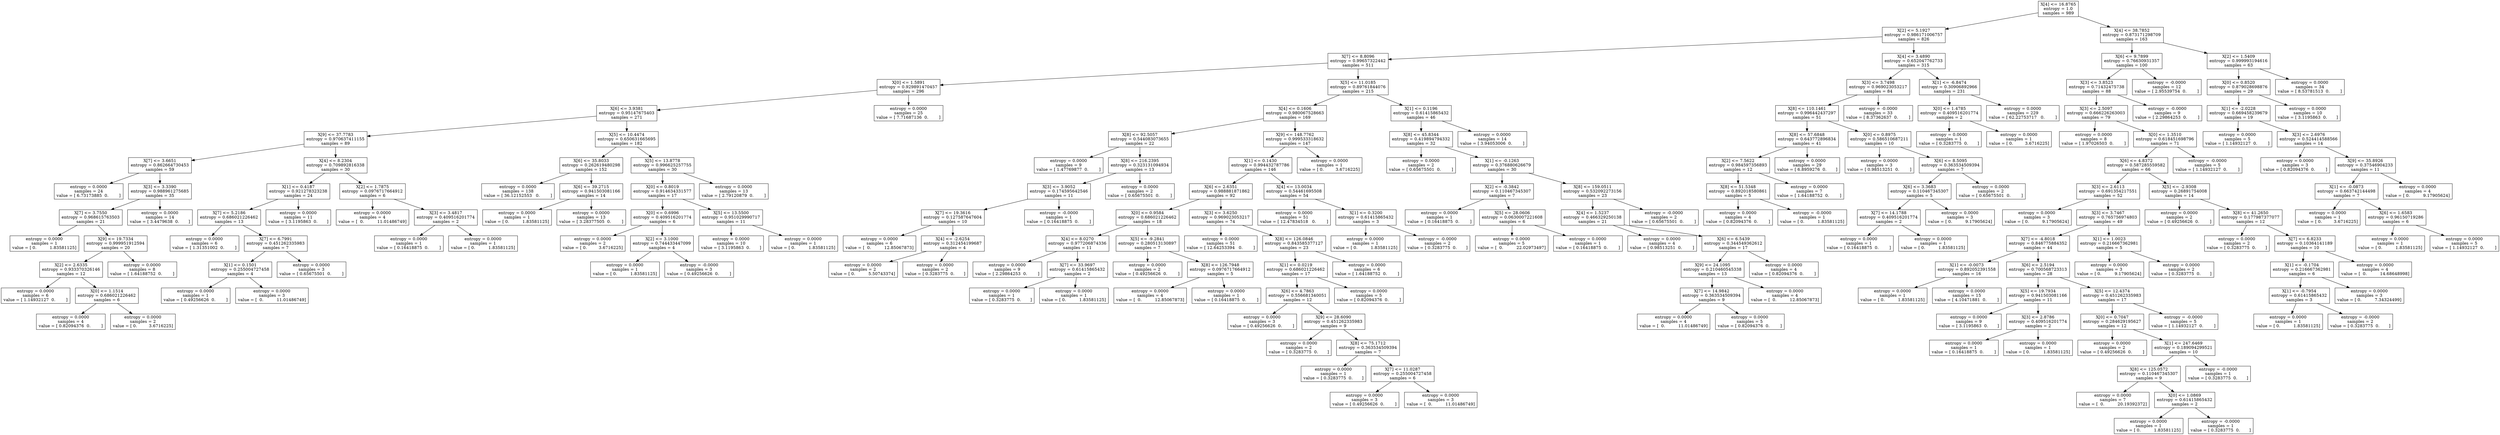 digraph Tree {
0 [label="X[4] <= 16.8765\nentropy = 1.0\nsamples = 989", shape="box"] ;
1 [label="X[2] <= 5.1927\nentropy = 0.986171006757\nsamples = 826", shape="box"] ;
0 -> 1 ;
2 [label="X[7] <= 8.8096\nentropy = 0.99657322442\nsamples = 511", shape="box"] ;
1 -> 2 ;
3 [label="X[0] <= 1.5891\nentropy = 0.929891470457\nsamples = 296", shape="box"] ;
2 -> 3 ;
4 [label="X[6] <= 3.9381\nentropy = 0.95147675403\nsamples = 271", shape="box"] ;
3 -> 4 ;
5 [label="X[9] <= 37.7783\nentropy = 0.970637411155\nsamples = 89", shape="box"] ;
4 -> 5 ;
6 [label="X[7] <= 3.6651\nentropy = 0.862664730453\nsamples = 59", shape="box"] ;
5 -> 6 ;
7 [label="entropy = 0.0000\nsamples = 24\nvalue = [ 6.73173885  0.        ]", shape="box"] ;
6 -> 7 ;
8 [label="X[3] <= 3.3390\nentropy = 0.988961275685\nsamples = 35", shape="box"] ;
6 -> 8 ;
9 [label="X[7] <= 3.7550\nentropy = 0.968615763503\nsamples = 21", shape="box"] ;
8 -> 9 ;
10 [label="entropy = 0.0000\nsamples = 1\nvalue = [ 0.          1.83581125]", shape="box"] ;
9 -> 10 ;
11 [label="X[9] <= 19.7334\nentropy = 0.999951912594\nsamples = 20", shape="box"] ;
9 -> 11 ;
12 [label="X[2] <= 2.6335\nentropy = 0.933370326146\nsamples = 12", shape="box"] ;
11 -> 12 ;
13 [label="entropy = 0.0000\nsamples = 6\nvalue = [ 1.14932127  0.        ]", shape="box"] ;
12 -> 13 ;
14 [label="X[0] <= 1.1514\nentropy = 0.686021226462\nsamples = 6", shape="box"] ;
12 -> 14 ;
15 [label="entropy = 0.0000\nsamples = 4\nvalue = [ 0.82094376  0.        ]", shape="box"] ;
14 -> 15 ;
16 [label="entropy = 0.0000\nsamples = 2\nvalue = [ 0.         3.6716225]", shape="box"] ;
14 -> 16 ;
17 [label="entropy = 0.0000\nsamples = 8\nvalue = [ 1.64188752  0.        ]", shape="box"] ;
11 -> 17 ;
18 [label="entropy = 0.0000\nsamples = 14\nvalue = [ 3.4479638  0.       ]", shape="box"] ;
8 -> 18 ;
19 [label="X[4] <= 8.2304\nentropy = 0.709892816338\nsamples = 30", shape="box"] ;
5 -> 19 ;
20 [label="X[1] <= 0.4187\nentropy = 0.921278323238\nsamples = 24", shape="box"] ;
19 -> 20 ;
21 [label="X[7] <= 5.2186\nentropy = 0.686021226462\nsamples = 13", shape="box"] ;
20 -> 21 ;
22 [label="entropy = 0.0000\nsamples = 6\nvalue = [ 1.31351002  0.        ]", shape="box"] ;
21 -> 22 ;
23 [label="X[7] <= 6.7991\nentropy = 0.451262335983\nsamples = 7", shape="box"] ;
21 -> 23 ;
24 [label="X[1] <= 0.1501\nentropy = 0.255004727458\nsamples = 4", shape="box"] ;
23 -> 24 ;
25 [label="entropy = 0.0000\nsamples = 1\nvalue = [ 0.49256626  0.        ]", shape="box"] ;
24 -> 25 ;
26 [label="entropy = 0.0000\nsamples = 3\nvalue = [  0.          11.01486749]", shape="box"] ;
24 -> 26 ;
27 [label="entropy = 0.0000\nsamples = 3\nvalue = [ 0.65675501  0.        ]", shape="box"] ;
23 -> 27 ;
28 [label="entropy = 0.0000\nsamples = 11\nvalue = [ 3.1195863  0.       ]", shape="box"] ;
20 -> 28 ;
29 [label="X[2] <= 1.7875\nentropy = 0.0976717664912\nsamples = 6", shape="box"] ;
19 -> 29 ;
30 [label="entropy = 0.0000\nsamples = 4\nvalue = [  0.          11.01486749]", shape="box"] ;
29 -> 30 ;
31 [label="X[3] <= 3.4817\nentropy = 0.409516201774\nsamples = 2", shape="box"] ;
29 -> 31 ;
32 [label="entropy = 0.0000\nsamples = 1\nvalue = [ 0.16418875  0.        ]", shape="box"] ;
31 -> 32 ;
33 [label="entropy = 0.0000\nsamples = 1\nvalue = [ 0.          1.83581125]", shape="box"] ;
31 -> 33 ;
34 [label="X[5] <= 10.4474\nentropy = 0.650631665695\nsamples = 182", shape="box"] ;
4 -> 34 ;
35 [label="X[6] <= 35.8033\nentropy = 0.262619480298\nsamples = 152", shape="box"] ;
34 -> 35 ;
36 [label="entropy = 0.0000\nsamples = 138\nvalue = [ 36.12152553   0.        ]", shape="box"] ;
35 -> 36 ;
37 [label="X[6] <= 39.2715\nentropy = 0.941503081166\nsamples = 14", shape="box"] ;
35 -> 37 ;
38 [label="entropy = 0.0000\nsamples = 1\nvalue = [ 0.          1.83581125]", shape="box"] ;
37 -> 38 ;
39 [label="entropy = 0.0000\nsamples = 13\nvalue = [ 3.28377505  0.        ]", shape="box"] ;
37 -> 39 ;
40 [label="X[5] <= 13.8778\nentropy = 0.996625257755\nsamples = 30", shape="box"] ;
34 -> 40 ;
41 [label="X[0] <= 0.8019\nentropy = 0.914634331577\nsamples = 17", shape="box"] ;
40 -> 41 ;
42 [label="X[0] <= 0.6996\nentropy = 0.409516201774\nsamples = 6", shape="box"] ;
41 -> 42 ;
43 [label="entropy = 0.0000\nsamples = 2\nvalue = [ 0.         3.6716225]", shape="box"] ;
42 -> 43 ;
44 [label="X[2] <= 3.1000\nentropy = 0.744433447099\nsamples = 4", shape="box"] ;
42 -> 44 ;
45 [label="entropy = 0.0000\nsamples = 1\nvalue = [ 0.          1.83581125]", shape="box"] ;
44 -> 45 ;
46 [label="entropy = -0.0000\nsamples = 3\nvalue = [ 0.49256626  0.        ]", shape="box"] ;
44 -> 46 ;
47 [label="X[5] <= 13.5500\nentropy = 0.951029990717\nsamples = 11", shape="box"] ;
41 -> 47 ;
48 [label="entropy = 0.0000\nsamples = 10\nvalue = [ 3.1195863  0.       ]", shape="box"] ;
47 -> 48 ;
49 [label="entropy = 0.0000\nsamples = 1\nvalue = [ 0.          1.83581125]", shape="box"] ;
47 -> 49 ;
50 [label="entropy = 0.0000\nsamples = 13\nvalue = [ 2.79120879  0.        ]", shape="box"] ;
40 -> 50 ;
51 [label="entropy = 0.0000\nsamples = 25\nvalue = [ 7.71687136  0.        ]", shape="box"] ;
3 -> 51 ;
52 [label="X[5] <= 11.0185\nentropy = 0.89761844076\nsamples = 215", shape="box"] ;
2 -> 52 ;
53 [label="X[4] <= 0.1606\nentropy = 0.980067528663\nsamples = 169", shape="box"] ;
52 -> 53 ;
54 [label="X[8] <= 92.5057\nentropy = 0.544083073655\nsamples = 22", shape="box"] ;
53 -> 54 ;
55 [label="entropy = 0.0000\nsamples = 9\nvalue = [ 1.47769877  0.        ]", shape="box"] ;
54 -> 55 ;
56 [label="X[8] <= 216.2395\nentropy = 0.323131094934\nsamples = 13", shape="box"] ;
54 -> 56 ;
57 [label="X[3] <= 3.9052\nentropy = 0.174595642546\nsamples = 11", shape="box"] ;
56 -> 57 ;
58 [label="X[7] <= 19.3616\nentropy = 0.127587647604\nsamples = 10", shape="box"] ;
57 -> 58 ;
59 [label="entropy = 0.0000\nsamples = 6\nvalue = [  0.          12.85067873]", shape="box"] ;
58 -> 59 ;
60 [label="X[4] <= -2.6254\nentropy = 0.312454199687\nsamples = 4", shape="box"] ;
58 -> 60 ;
61 [label="entropy = 0.0000\nsamples = 2\nvalue = [ 0.          5.50743374]", shape="box"] ;
60 -> 61 ;
62 [label="entropy = 0.0000\nsamples = 2\nvalue = [ 0.3283775  0.       ]", shape="box"] ;
60 -> 62 ;
63 [label="entropy = -0.0000\nsamples = 1\nvalue = [ 0.16418875  0.        ]", shape="box"] ;
57 -> 63 ;
64 [label="entropy = 0.0000\nsamples = 2\nvalue = [ 0.65675501  0.        ]", shape="box"] ;
56 -> 64 ;
65 [label="X[9] <= 148.7762\nentropy = 0.999533318632\nsamples = 147", shape="box"] ;
53 -> 65 ;
66 [label="X[1] <= 0.1430\nentropy = 0.994432787786\nsamples = 146", shape="box"] ;
65 -> 66 ;
67 [label="X[6] <= 2.6351\nentropy = 0.988881871862\nsamples = 92", shape="box"] ;
66 -> 67 ;
68 [label="X[0] <= 0.9584\nentropy = 0.686021226462\nsamples = 18", shape="box"] ;
67 -> 68 ;
69 [label="X[4] <= 8.0270\nentropy = 0.977206874336\nsamples = 11", shape="box"] ;
68 -> 69 ;
70 [label="entropy = 0.0000\nsamples = 9\nvalue = [ 2.29864253  0.        ]", shape="box"] ;
69 -> 70 ;
71 [label="X[7] <= 33.9697\nentropy = 0.61415865432\nsamples = 2", shape="box"] ;
69 -> 71 ;
72 [label="entropy = 0.0000\nsamples = 1\nvalue = [ 0.3283775  0.       ]", shape="box"] ;
71 -> 72 ;
73 [label="entropy = 0.0000\nsamples = 1\nvalue = [ 0.          1.83581125]", shape="box"] ;
71 -> 73 ;
74 [label="X[5] <= -9.2841\nentropy = 0.280513130897\nsamples = 7", shape="box"] ;
68 -> 74 ;
75 [label="entropy = 0.0000\nsamples = 2\nvalue = [ 0.49256626  0.        ]", shape="box"] ;
74 -> 75 ;
76 [label="X[8] <= 126.7948\nentropy = 0.0976717664912\nsamples = 5", shape="box"] ;
74 -> 76 ;
77 [label="entropy = 0.0000\nsamples = 4\nvalue = [  0.          12.85067873]", shape="box"] ;
76 -> 77 ;
78 [label="entropy = 0.0000\nsamples = 1\nvalue = [ 0.16418875  0.        ]", shape="box"] ;
76 -> 78 ;
79 [label="X[3] <= 3.6250\nentropy = 0.969023053217\nsamples = 74", shape="box"] ;
67 -> 79 ;
80 [label="entropy = 0.0000\nsamples = 51\nvalue = [ 12.64253394   0.        ]", shape="box"] ;
79 -> 80 ;
81 [label="X[8] <= 126.0846\nentropy = 0.843585377127\nsamples = 23", shape="box"] ;
79 -> 81 ;
82 [label="X[1] <= 0.0219\nentropy = 0.686021226462\nsamples = 17", shape="box"] ;
81 -> 82 ;
83 [label="X[6] <= 4.7863\nentropy = 0.556681340051\nsamples = 12", shape="box"] ;
82 -> 83 ;
84 [label="entropy = 0.0000\nsamples = 3\nvalue = [ 0.49256626  0.        ]", shape="box"] ;
83 -> 84 ;
85 [label="X[9] <= 28.6090\nentropy = 0.451262335983\nsamples = 9", shape="box"] ;
83 -> 85 ;
86 [label="entropy = 0.0000\nsamples = 2\nvalue = [ 0.3283775  0.       ]", shape="box"] ;
85 -> 86 ;
87 [label="X[8] <= 75.1712\nentropy = 0.363534509394\nsamples = 7", shape="box"] ;
85 -> 87 ;
88 [label="entropy = 0.0000\nsamples = 1\nvalue = [ 0.3283775  0.       ]", shape="box"] ;
87 -> 88 ;
89 [label="X[7] <= 11.0287\nentropy = 0.255004727458\nsamples = 6", shape="box"] ;
87 -> 89 ;
90 [label="entropy = 0.0000\nsamples = 3\nvalue = [ 0.49256626  0.        ]", shape="box"] ;
89 -> 90 ;
91 [label="entropy = 0.0000\nsamples = 3\nvalue = [  0.          11.01486749]", shape="box"] ;
89 -> 91 ;
92 [label="entropy = 0.0000\nsamples = 5\nvalue = [ 0.82094376  0.        ]", shape="box"] ;
82 -> 92 ;
93 [label="entropy = 0.0000\nsamples = 6\nvalue = [ 1.64188752  0.        ]", shape="box"] ;
81 -> 93 ;
94 [label="X[4] <= 13.0034\nentropy = 0.54461695508\nsamples = 54", shape="box"] ;
66 -> 94 ;
95 [label="entropy = 0.0000\nsamples = 51\nvalue = [ 12.47834518   0.        ]", shape="box"] ;
94 -> 95 ;
96 [label="X[1] <= 0.3200\nentropy = 0.61415865432\nsamples = 3", shape="box"] ;
94 -> 96 ;
97 [label="entropy = 0.0000\nsamples = 1\nvalue = [ 0.          1.83581125]", shape="box"] ;
96 -> 97 ;
98 [label="entropy = -0.0000\nsamples = 2\nvalue = [ 0.3283775  0.       ]", shape="box"] ;
96 -> 98 ;
99 [label="entropy = 0.0000\nsamples = 1\nvalue = [ 0.         3.6716225]", shape="box"] ;
65 -> 99 ;
100 [label="X[1] <= 0.1196\nentropy = 0.61415865432\nsamples = 46", shape="box"] ;
52 -> 100 ;
101 [label="X[8] <= 45.8344\nentropy = 0.419894794332\nsamples = 32", shape="box"] ;
100 -> 101 ;
102 [label="entropy = 0.0000\nsamples = 2\nvalue = [ 0.65675501  0.        ]", shape="box"] ;
101 -> 102 ;
103 [label="X[1] <= -0.1263\nentropy = 0.376880626679\nsamples = 30", shape="box"] ;
101 -> 103 ;
104 [label="X[2] <= -0.3842\nentropy = 0.110467345307\nsamples = 7", shape="box"] ;
103 -> 104 ;
105 [label="entropy = 0.0000\nsamples = 1\nvalue = [ 0.16418875  0.        ]", shape="box"] ;
104 -> 105 ;
106 [label="X[5] <= 28.0606\nentropy = 0.0630007221608\nsamples = 6", shape="box"] ;
104 -> 106 ;
107 [label="entropy = 0.0000\nsamples = 5\nvalue = [  0.          22.02973497]", shape="box"] ;
106 -> 107 ;
108 [label="entropy = 0.0000\nsamples = 1\nvalue = [ 0.16418875  0.        ]", shape="box"] ;
106 -> 108 ;
109 [label="X[8] <= 159.0511\nentropy = 0.532092273156\nsamples = 23", shape="box"] ;
103 -> 109 ;
110 [label="X[4] <= 1.5237\nentropy = 0.466329250138\nsamples = 21", shape="box"] ;
109 -> 110 ;
111 [label="entropy = 0.0000\nsamples = 4\nvalue = [ 0.98513251  0.        ]", shape="box"] ;
110 -> 111 ;
112 [label="X[6] <= 6.5439\nentropy = 0.344549362612\nsamples = 17", shape="box"] ;
110 -> 112 ;
113 [label="X[9] <= 24.1095\nentropy = 0.210460545338\nsamples = 13", shape="box"] ;
112 -> 113 ;
114 [label="X[7] <= 14.9842\nentropy = 0.363534509394\nsamples = 9", shape="box"] ;
113 -> 114 ;
115 [label="entropy = 0.0000\nsamples = 4\nvalue = [  0.          11.01486749]", shape="box"] ;
114 -> 115 ;
116 [label="entropy = 0.0000\nsamples = 5\nvalue = [ 0.82094376  0.        ]", shape="box"] ;
114 -> 116 ;
117 [label="entropy = 0.0000\nsamples = 4\nvalue = [  0.          12.85067873]", shape="box"] ;
113 -> 117 ;
118 [label="entropy = 0.0000\nsamples = 4\nvalue = [ 0.82094376  0.        ]", shape="box"] ;
112 -> 118 ;
119 [label="entropy = -0.0000\nsamples = 2\nvalue = [ 0.65675501  0.        ]", shape="box"] ;
109 -> 119 ;
120 [label="entropy = 0.0000\nsamples = 14\nvalue = [ 3.94053006  0.        ]", shape="box"] ;
100 -> 120 ;
121 [label="X[4] <= 3.4890\nentropy = 0.652047762733\nsamples = 315", shape="box"] ;
1 -> 121 ;
122 [label="X[3] <= 3.7498\nentropy = 0.969023053217\nsamples = 84", shape="box"] ;
121 -> 122 ;
123 [label="X[8] <= 110.1461\nentropy = 0.996442437297\nsamples = 51", shape="box"] ;
122 -> 123 ;
124 [label="X[8] <= 57.6848\nentropy = 0.643772896834\nsamples = 41", shape="box"] ;
123 -> 124 ;
125 [label="X[2] <= 7.5622\nentropy = 0.984597356893\nsamples = 12", shape="box"] ;
124 -> 125 ;
126 [label="X[8] <= 51.5348\nentropy = 0.892018580861\nsamples = 5", shape="box"] ;
125 -> 126 ;
127 [label="entropy = 0.0000\nsamples = 4\nvalue = [ 0.82094376  0.        ]", shape="box"] ;
126 -> 127 ;
128 [label="entropy = -0.0000\nsamples = 1\nvalue = [ 0.          1.83581125]", shape="box"] ;
126 -> 128 ;
129 [label="entropy = 0.0000\nsamples = 7\nvalue = [ 1.64188752  0.        ]", shape="box"] ;
125 -> 129 ;
130 [label="entropy = 0.0000\nsamples = 29\nvalue = [ 6.8959276  0.       ]", shape="box"] ;
124 -> 130 ;
131 [label="X[0] <= 0.8975\nentropy = 0.586510687211\nsamples = 10", shape="box"] ;
123 -> 131 ;
132 [label="entropy = 0.0000\nsamples = 3\nvalue = [ 0.98513251  0.        ]", shape="box"] ;
131 -> 132 ;
133 [label="X[6] <= 8.5095\nentropy = 0.363534509394\nsamples = 7", shape="box"] ;
131 -> 133 ;
134 [label="X[6] <= 3.3683\nentropy = 0.110467345307\nsamples = 5", shape="box"] ;
133 -> 134 ;
135 [label="X[7] <= 14.1788\nentropy = 0.409516201774\nsamples = 2", shape="box"] ;
134 -> 135 ;
136 [label="entropy = 0.0000\nsamples = 1\nvalue = [ 0.16418875  0.        ]", shape="box"] ;
135 -> 136 ;
137 [label="entropy = 0.0000\nsamples = 1\nvalue = [ 0.          1.83581125]", shape="box"] ;
135 -> 137 ;
138 [label="entropy = 0.0000\nsamples = 3\nvalue = [ 0.          9.17905624]", shape="box"] ;
134 -> 138 ;
139 [label="entropy = 0.0000\nsamples = 2\nvalue = [ 0.65675501  0.        ]", shape="box"] ;
133 -> 139 ;
140 [label="entropy = -0.0000\nsamples = 33\nvalue = [ 8.37362637  0.        ]", shape="box"] ;
122 -> 140 ;
141 [label="X[1] <= -6.8474\nentropy = 0.30906892966\nsamples = 231", shape="box"] ;
121 -> 141 ;
142 [label="X[0] <= 1.4785\nentropy = 0.409516201774\nsamples = 2", shape="box"] ;
141 -> 142 ;
143 [label="entropy = 0.0000\nsamples = 1\nvalue = [ 0.3283775  0.       ]", shape="box"] ;
142 -> 143 ;
144 [label="entropy = 0.0000\nsamples = 1\nvalue = [ 0.         3.6716225]", shape="box"] ;
142 -> 144 ;
145 [label="entropy = 0.0000\nsamples = 229\nvalue = [ 62.22753717   0.        ]", shape="box"] ;
141 -> 145 ;
146 [label="X[4] <= 38.7852\nentropy = 0.873171298709\nsamples = 163", shape="box"] ;
0 -> 146 ;
147 [label="X[6] <= 9.7899\nentropy = 0.76630931357\nsamples = 100", shape="box"] ;
146 -> 147 ;
148 [label="X[3] <= 3.8523\nentropy = 0.71432475738\nsamples = 88", shape="box"] ;
147 -> 148 ;
149 [label="X[3] <= 2.5097\nentropy = 0.666226263003\nsamples = 79", shape="box"] ;
148 -> 149 ;
150 [label="entropy = 0.0000\nsamples = 8\nvalue = [ 1.97026503  0.        ]", shape="box"] ;
149 -> 150 ;
151 [label="X[0] <= 1.3510\nentropy = 0.618451698796\nsamples = 71", shape="box"] ;
149 -> 151 ;
152 [label="X[6] <= 4.8372\nentropy = 0.587285559582\nsamples = 66", shape="box"] ;
151 -> 152 ;
153 [label="X[3] <= 2.6113\nentropy = 0.691354217551\nsamples = 52", shape="box"] ;
152 -> 153 ;
154 [label="entropy = 0.0000\nsamples = 3\nvalue = [ 0.          9.17905624]", shape="box"] ;
153 -> 154 ;
155 [label="X[3] <= 3.7467\nentropy = 0.765756974803\nsamples = 49", shape="box"] ;
153 -> 155 ;
156 [label="X[7] <= -4.8018\nentropy = 0.846775884352\nsamples = 44", shape="box"] ;
155 -> 156 ;
157 [label="X[1] <= -0.0073\nentropy = 0.892052391558\nsamples = 16", shape="box"] ;
156 -> 157 ;
158 [label="entropy = 0.0000\nsamples = 1\nvalue = [ 0.          1.83581125]", shape="box"] ;
157 -> 158 ;
159 [label="entropy = 0.0000\nsamples = 15\nvalue = [ 4.10471881  0.        ]", shape="box"] ;
157 -> 159 ;
160 [label="X[6] <= 2.5194\nentropy = 0.700568723313\nsamples = 28", shape="box"] ;
156 -> 160 ;
161 [label="X[5] <= 19.7934\nentropy = 0.941503081166\nsamples = 11", shape="box"] ;
160 -> 161 ;
162 [label="entropy = 0.0000\nsamples = 9\nvalue = [ 3.1195863  0.       ]", shape="box"] ;
161 -> 162 ;
163 [label="X[3] <= 2.8786\nentropy = 0.409516201774\nsamples = 2", shape="box"] ;
161 -> 163 ;
164 [label="entropy = 0.0000\nsamples = 1\nvalue = [ 0.16418875  0.        ]", shape="box"] ;
163 -> 164 ;
165 [label="entropy = 0.0000\nsamples = 1\nvalue = [ 0.          1.83581125]", shape="box"] ;
163 -> 165 ;
166 [label="X[5] <= 12.4374\nentropy = 0.451262335983\nsamples = 17", shape="box"] ;
160 -> 166 ;
167 [label="X[0] <= 0.7047\nentropy = 0.284629195627\nsamples = 12", shape="box"] ;
166 -> 167 ;
168 [label="entropy = 0.0000\nsamples = 2\nvalue = [ 0.49256626  0.        ]", shape="box"] ;
167 -> 168 ;
169 [label="X[1] <= 247.6469\nentropy = 0.189094299521\nsamples = 10", shape="box"] ;
167 -> 169 ;
170 [label="X[8] <= 125.0572\nentropy = 0.110467345307\nsamples = 9", shape="box"] ;
169 -> 170 ;
171 [label="entropy = 0.0000\nsamples = 7\nvalue = [  0.          20.19392372]", shape="box"] ;
170 -> 171 ;
172 [label="X[0] <= 1.0869\nentropy = 0.61415865432\nsamples = 2", shape="box"] ;
170 -> 172 ;
173 [label="entropy = 0.0000\nsamples = 1\nvalue = [ 0.          1.83581125]", shape="box"] ;
172 -> 173 ;
174 [label="entropy = -0.0000\nsamples = 1\nvalue = [ 0.3283775  0.       ]", shape="box"] ;
172 -> 174 ;
175 [label="entropy = -0.0000\nsamples = 1\nvalue = [ 0.3283775  0.       ]", shape="box"] ;
169 -> 175 ;
176 [label="entropy = -0.0000\nsamples = 5\nvalue = [ 1.14932127  0.        ]", shape="box"] ;
166 -> 176 ;
177 [label="X[1] <= 1.0023\nentropy = 0.216667362981\nsamples = 5", shape="box"] ;
155 -> 177 ;
178 [label="entropy = 0.0000\nsamples = 3\nvalue = [ 0.          9.17905624]", shape="box"] ;
177 -> 178 ;
179 [label="entropy = 0.0000\nsamples = 2\nvalue = [ 0.3283775  0.       ]", shape="box"] ;
177 -> 179 ;
180 [label="X[5] <= -2.9308\nentropy = 0.26891754008\nsamples = 14", shape="box"] ;
152 -> 180 ;
181 [label="entropy = 0.0000\nsamples = 2\nvalue = [ 0.49256626  0.        ]", shape="box"] ;
180 -> 181 ;
182 [label="X[8] <= 41.2650\nentropy = 0.177987377077\nsamples = 12", shape="box"] ;
180 -> 182 ;
183 [label="entropy = 0.0000\nsamples = 2\nvalue = [ 0.3283775  0.       ]", shape="box"] ;
182 -> 183 ;
184 [label="X[7] <= 6.8233\nentropy = 0.10364141189\nsamples = 10", shape="box"] ;
182 -> 184 ;
185 [label="X[1] <= -0.1704\nentropy = 0.216667362981\nsamples = 6", shape="box"] ;
184 -> 185 ;
186 [label="X[1] <= -0.7954\nentropy = 0.61415865432\nsamples = 3", shape="box"] ;
185 -> 186 ;
187 [label="entropy = 0.0000\nsamples = 1\nvalue = [ 0.          1.83581125]", shape="box"] ;
186 -> 187 ;
188 [label="entropy = -0.0000\nsamples = 2\nvalue = [ 0.3283775  0.       ]", shape="box"] ;
186 -> 188 ;
189 [label="entropy = 0.0000\nsamples = 3\nvalue = [ 0.          7.34324499]", shape="box"] ;
185 -> 189 ;
190 [label="entropy = 0.0000\nsamples = 4\nvalue = [  0.          14.68648998]", shape="box"] ;
184 -> 190 ;
191 [label="entropy = -0.0000\nsamples = 5\nvalue = [ 1.14932127  0.        ]", shape="box"] ;
151 -> 191 ;
192 [label="entropy = -0.0000\nsamples = 9\nvalue = [ 2.29864253  0.        ]", shape="box"] ;
148 -> 192 ;
193 [label="entropy = -0.0000\nsamples = 12\nvalue = [ 2.95539754  0.        ]", shape="box"] ;
147 -> 193 ;
194 [label="X[2] <= 1.5409\nentropy = 0.999993194616\nsamples = 63", shape="box"] ;
146 -> 194 ;
195 [label="X[0] <= 0.8520\nentropy = 0.879028698876\nsamples = 29", shape="box"] ;
194 -> 195 ;
196 [label="X[1] <= -2.0228\nentropy = 0.669458239679\nsamples = 19", shape="box"] ;
195 -> 196 ;
197 [label="entropy = 0.0000\nsamples = 5\nvalue = [ 1.14932127  0.        ]", shape="box"] ;
196 -> 197 ;
198 [label="X[3] <= 2.6976\nentropy = 0.524414588566\nsamples = 14", shape="box"] ;
196 -> 198 ;
199 [label="entropy = 0.0000\nsamples = 3\nvalue = [ 0.82094376  0.        ]", shape="box"] ;
198 -> 199 ;
200 [label="X[9] <= 35.8926\nentropy = 0.37546904233\nsamples = 11", shape="box"] ;
198 -> 200 ;
201 [label="X[1] <= -0.0873\nentropy = 0.663742144498\nsamples = 7", shape="box"] ;
200 -> 201 ;
202 [label="entropy = 0.0000\nsamples = 1\nvalue = [ 0.         3.6716225]", shape="box"] ;
201 -> 202 ;
203 [label="X[6] <= 1.6583\nentropy = 0.96150719286\nsamples = 6", shape="box"] ;
201 -> 203 ;
204 [label="entropy = 0.0000\nsamples = 1\nvalue = [ 0.          1.83581125]", shape="box"] ;
203 -> 204 ;
205 [label="entropy = 0.0000\nsamples = 5\nvalue = [ 1.14932127  0.        ]", shape="box"] ;
203 -> 205 ;
206 [label="entropy = 0.0000\nsamples = 4\nvalue = [ 0.          9.17905624]", shape="box"] ;
200 -> 206 ;
207 [label="entropy = 0.0000\nsamples = 10\nvalue = [ 3.1195863  0.       ]", shape="box"] ;
195 -> 207 ;
208 [label="entropy = 0.0000\nsamples = 34\nvalue = [ 8.53781513  0.        ]", shape="box"] ;
194 -> 208 ;
}
